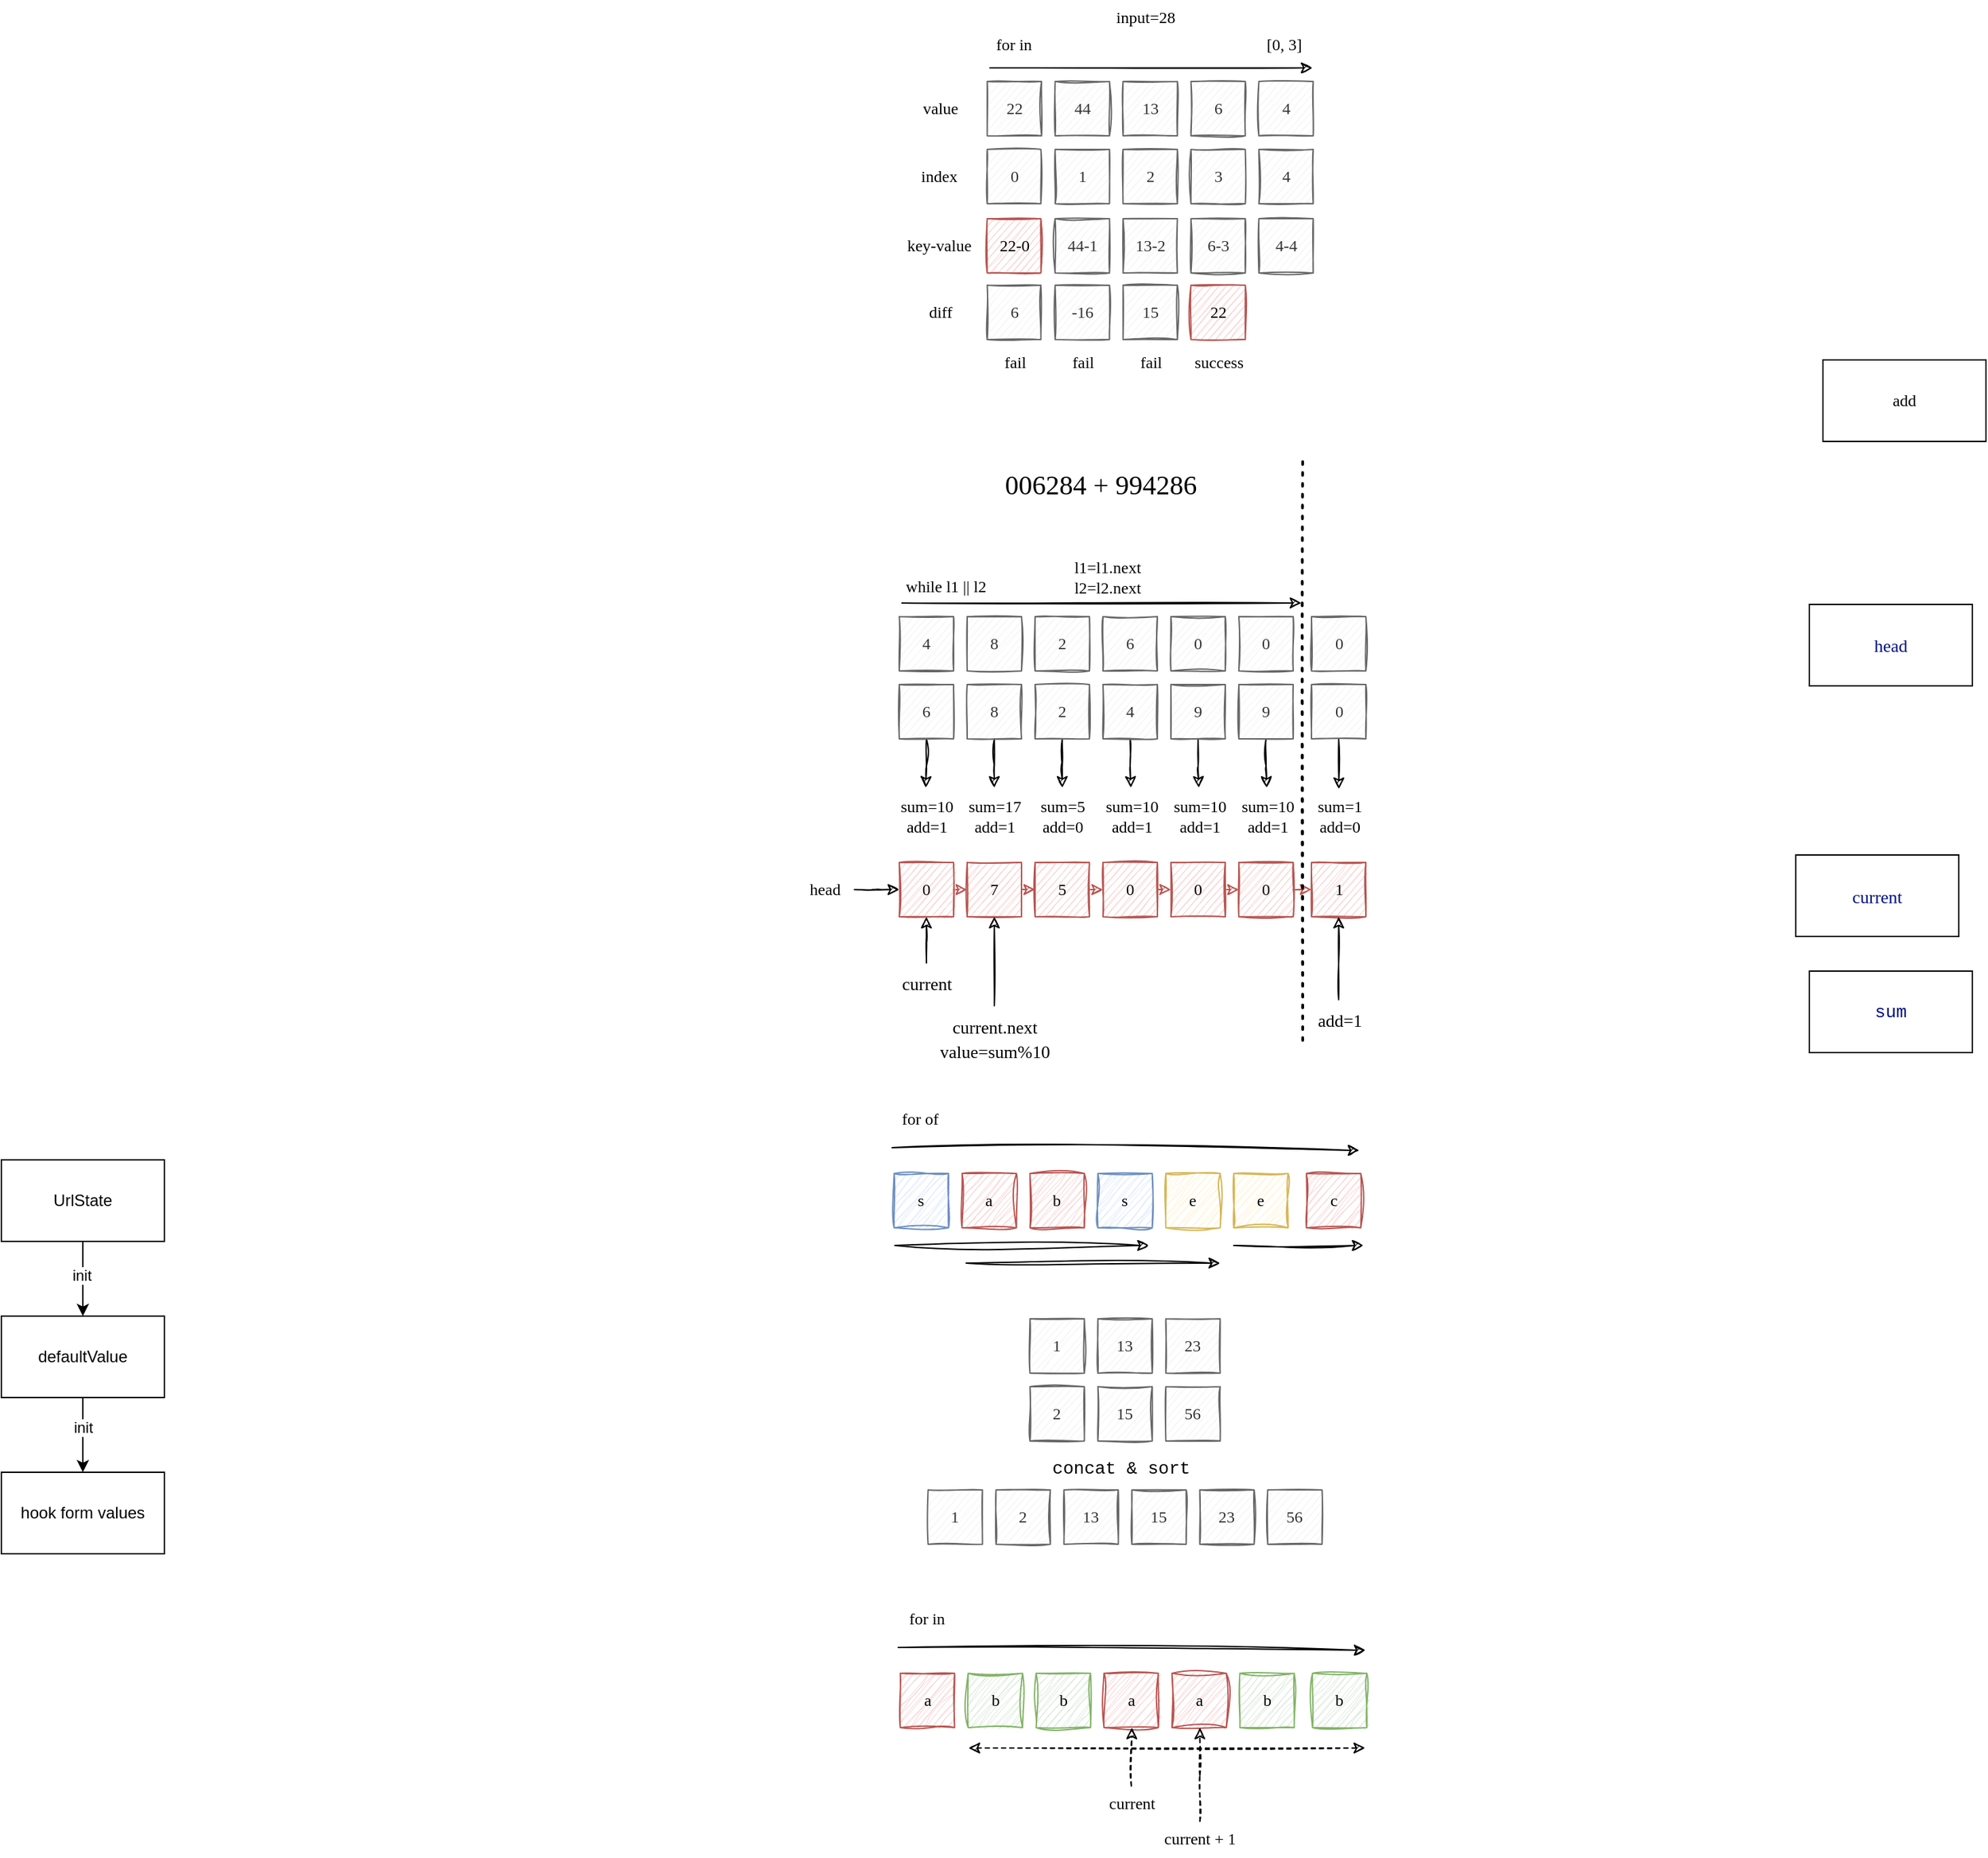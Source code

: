 <mxfile version="20.8.18" type="github">
  <diagram id="7QcRPGXFzInOJEVMT8tc" name="第 1 页">
    <mxGraphModel dx="1563" dy="455" grid="0" gridSize="10" guides="1" tooltips="1" connect="1" arrows="1" fold="1" page="1" pageScale="1" pageWidth="827" pageHeight="1169" background="#FFFFFF" math="0" shadow="0">
      <root>
        <mxCell id="0" />
        <mxCell id="1" parent="0" />
        <mxCell id="w3G1MUD0EUf8Qzg8k7WU-1" value="add" style="rounded=0;whiteSpace=wrap;html=1;fontFamily=Comic Sans MS;" parent="1" vertex="1">
          <mxGeometry x="620" y="280" width="120" height="60" as="geometry" />
        </mxCell>
        <mxCell id="w3G1MUD0EUf8Qzg8k7WU-2" value="&lt;div style=&quot;background-color: rgb(255, 255, 255); font-size: 13px; line-height: 18px;&quot;&gt;&lt;span style=&quot;color: #001080;&quot;&gt;head&lt;/span&gt;&lt;/div&gt;" style="rounded=0;whiteSpace=wrap;html=1;fontFamily=Comic Sans MS;" parent="1" vertex="1">
          <mxGeometry x="610" y="460" width="120" height="60" as="geometry" />
        </mxCell>
        <mxCell id="w3G1MUD0EUf8Qzg8k7WU-3" value="&lt;div style=&quot;background-color: rgb(255, 255, 255); font-size: 13px; line-height: 18px;&quot;&gt;&lt;span style=&quot;color: #001080;&quot;&gt;current&lt;/span&gt;&lt;/div&gt;" style="rounded=0;whiteSpace=wrap;html=1;fontFamily=Comic Sans MS;" parent="1" vertex="1">
          <mxGeometry x="600" y="644.5" width="120" height="60" as="geometry" />
        </mxCell>
        <mxCell id="w3G1MUD0EUf8Qzg8k7WU-4" value="&lt;div style=&quot;background-color: rgb(255, 255, 255); font-size: 13px; line-height: 18px;&quot;&gt;&lt;div style=&quot;font-family: Consolas, &amp;quot;Courier New&amp;quot;, monospace; line-height: 18px;&quot;&gt;&lt;span style=&quot;color: #001080;&quot;&gt;sum&lt;/span&gt;&lt;/div&gt;&lt;/div&gt;" style="rounded=0;whiteSpace=wrap;html=1;fontFamily=Comic Sans MS;" parent="1" vertex="1">
          <mxGeometry x="610" y="730" width="120" height="60" as="geometry" />
        </mxCell>
        <mxCell id="w3G1MUD0EUf8Qzg8k7WU-5" value="4" style="rounded=0;whiteSpace=wrap;html=1;fontFamily=Comic Sans MS;sketch=1;fillColor=#f5f5f5;strokeColor=#666666;fontColor=#333333;" parent="1" vertex="1">
          <mxGeometry x="-60" y="469" width="40" height="40" as="geometry" />
        </mxCell>
        <mxCell id="w3G1MUD0EUf8Qzg8k7WU-6" value="8" style="rounded=0;whiteSpace=wrap;html=1;fontFamily=Comic Sans MS;sketch=1;fillColor=#f5f5f5;strokeColor=#666666;fontColor=#333333;" parent="1" vertex="1">
          <mxGeometry x="-10" y="469" width="40" height="40" as="geometry" />
        </mxCell>
        <mxCell id="w3G1MUD0EUf8Qzg8k7WU-7" value="2" style="rounded=0;whiteSpace=wrap;html=1;fontFamily=Comic Sans MS;sketch=1;fillColor=#f5f5f5;strokeColor=#666666;fontColor=#333333;" parent="1" vertex="1">
          <mxGeometry x="40" y="469" width="40" height="40" as="geometry" />
        </mxCell>
        <mxCell id="w3G1MUD0EUf8Qzg8k7WU-8" value="6" style="rounded=0;whiteSpace=wrap;html=1;fontFamily=Comic Sans MS;sketch=1;fillColor=#f5f5f5;strokeColor=#666666;fontColor=#333333;" parent="1" vertex="1">
          <mxGeometry x="90" y="469" width="40" height="40" as="geometry" />
        </mxCell>
        <mxCell id="w3G1MUD0EUf8Qzg8k7WU-28" style="edgeStyle=orthogonalEdgeStyle;rounded=0;orthogonalLoop=1;jettySize=auto;html=1;exitX=0.5;exitY=1;exitDx=0;exitDy=0;fontFamily=Comic Sans MS;fontSize=16;sketch=1;fontColor=#000000;" parent="1" source="w3G1MUD0EUf8Qzg8k7WU-9" target="w3G1MUD0EUf8Qzg8k7WU-27" edge="1">
          <mxGeometry relative="1" as="geometry" />
        </mxCell>
        <mxCell id="w3G1MUD0EUf8Qzg8k7WU-9" value="6" style="rounded=0;whiteSpace=wrap;html=1;fontFamily=Comic Sans MS;sketch=1;fillColor=#f5f5f5;strokeColor=#666666;fontColor=#333333;" parent="1" vertex="1">
          <mxGeometry x="-60" y="519" width="40" height="40" as="geometry" />
        </mxCell>
        <mxCell id="w3G1MUD0EUf8Qzg8k7WU-31" style="edgeStyle=orthogonalEdgeStyle;rounded=0;orthogonalLoop=1;jettySize=auto;html=1;exitX=0.5;exitY=1;exitDx=0;exitDy=0;fontFamily=Comic Sans MS;fontSize=12;sketch=1;fontColor=#000000;" parent="1" source="w3G1MUD0EUf8Qzg8k7WU-10" target="w3G1MUD0EUf8Qzg8k7WU-30" edge="1">
          <mxGeometry relative="1" as="geometry" />
        </mxCell>
        <mxCell id="w3G1MUD0EUf8Qzg8k7WU-10" value="8" style="rounded=0;whiteSpace=wrap;html=1;fontFamily=Comic Sans MS;sketch=1;fillColor=#f5f5f5;strokeColor=#666666;fontColor=#333333;" parent="1" vertex="1">
          <mxGeometry x="-10" y="519" width="40" height="40" as="geometry" />
        </mxCell>
        <mxCell id="w3G1MUD0EUf8Qzg8k7WU-34" style="edgeStyle=orthogonalEdgeStyle;rounded=0;orthogonalLoop=1;jettySize=auto;html=1;exitX=0.5;exitY=1;exitDx=0;exitDy=0;fontFamily=Comic Sans MS;fontSize=12;sketch=1;fontColor=#000000;" parent="1" source="w3G1MUD0EUf8Qzg8k7WU-11" target="w3G1MUD0EUf8Qzg8k7WU-33" edge="1">
          <mxGeometry relative="1" as="geometry" />
        </mxCell>
        <mxCell id="w3G1MUD0EUf8Qzg8k7WU-11" value="2" style="rounded=0;whiteSpace=wrap;html=1;fontFamily=Comic Sans MS;sketch=1;fillColor=#f5f5f5;strokeColor=#666666;fontColor=#333333;" parent="1" vertex="1">
          <mxGeometry x="40" y="519" width="40" height="40" as="geometry" />
        </mxCell>
        <mxCell id="w3G1MUD0EUf8Qzg8k7WU-39" style="edgeStyle=orthogonalEdgeStyle;rounded=0;orthogonalLoop=1;jettySize=auto;html=1;exitX=0.5;exitY=1;exitDx=0;exitDy=0;fontFamily=Comic Sans MS;fontSize=12;sketch=1;fontColor=#000000;" parent="1" source="w3G1MUD0EUf8Qzg8k7WU-12" target="w3G1MUD0EUf8Qzg8k7WU-35" edge="1">
          <mxGeometry relative="1" as="geometry" />
        </mxCell>
        <mxCell id="w3G1MUD0EUf8Qzg8k7WU-12" value="4" style="rounded=0;whiteSpace=wrap;html=1;fontFamily=Comic Sans MS;sketch=1;fillColor=#f5f5f5;strokeColor=#666666;fontColor=#333333;" parent="1" vertex="1">
          <mxGeometry x="90" y="519" width="40" height="40" as="geometry" />
        </mxCell>
        <mxCell id="w3G1MUD0EUf8Qzg8k7WU-40" style="edgeStyle=orthogonalEdgeStyle;rounded=0;orthogonalLoop=1;jettySize=auto;html=1;exitX=0.5;exitY=1;exitDx=0;exitDy=0;fontFamily=Comic Sans MS;fontSize=12;sketch=1;fontColor=#000000;" parent="1" source="w3G1MUD0EUf8Qzg8k7WU-13" target="w3G1MUD0EUf8Qzg8k7WU-36" edge="1">
          <mxGeometry relative="1" as="geometry" />
        </mxCell>
        <mxCell id="w3G1MUD0EUf8Qzg8k7WU-13" value="9" style="rounded=0;whiteSpace=wrap;html=1;fontFamily=Comic Sans MS;sketch=1;fillColor=#f5f5f5;strokeColor=#666666;fontColor=#333333;" parent="1" vertex="1">
          <mxGeometry x="140" y="519" width="40" height="40" as="geometry" />
        </mxCell>
        <mxCell id="w3G1MUD0EUf8Qzg8k7WU-41" style="edgeStyle=orthogonalEdgeStyle;rounded=0;orthogonalLoop=1;jettySize=auto;html=1;exitX=0.5;exitY=1;exitDx=0;exitDy=0;fontFamily=Comic Sans MS;fontSize=12;sketch=1;fontColor=#000000;" parent="1" source="w3G1MUD0EUf8Qzg8k7WU-14" target="w3G1MUD0EUf8Qzg8k7WU-37" edge="1">
          <mxGeometry relative="1" as="geometry" />
        </mxCell>
        <mxCell id="w3G1MUD0EUf8Qzg8k7WU-14" value="9" style="rounded=0;whiteSpace=wrap;html=1;fontFamily=Comic Sans MS;sketch=1;fillColor=#f5f5f5;strokeColor=#666666;fontColor=#333333;" parent="1" vertex="1">
          <mxGeometry x="190" y="519" width="40" height="40" as="geometry" />
        </mxCell>
        <mxCell id="w3G1MUD0EUf8Qzg8k7WU-16" value="006284 + 994286" style="text;html=1;align=center;verticalAlign=middle;resizable=0;points=[];autosize=1;strokeColor=none;fillColor=none;fontSize=20;fontFamily=Comic Sans MS;sketch=1;fontColor=#000000;" parent="1" vertex="1">
          <mxGeometry x="-5" y="353" width="186" height="36" as="geometry" />
        </mxCell>
        <mxCell id="w3G1MUD0EUf8Qzg8k7WU-20" value="0" style="rounded=0;whiteSpace=wrap;html=1;fontFamily=Comic Sans MS;sketch=1;fillColor=#f5f5f5;strokeColor=#666666;fontColor=#333333;" parent="1" vertex="1">
          <mxGeometry x="140" y="469" width="40" height="40" as="geometry" />
        </mxCell>
        <mxCell id="w3G1MUD0EUf8Qzg8k7WU-21" value="0" style="rounded=0;whiteSpace=wrap;html=1;fontFamily=Comic Sans MS;sketch=1;fillColor=#f5f5f5;strokeColor=#666666;fontColor=#333333;" parent="1" vertex="1">
          <mxGeometry x="190" y="469" width="40" height="40" as="geometry" />
        </mxCell>
        <mxCell id="w3G1MUD0EUf8Qzg8k7WU-24" value="" style="endArrow=classic;html=1;rounded=0;fontFamily=Comic Sans MS;fontSize=14;sketch=1;fontColor=#000000;" parent="1" edge="1">
          <mxGeometry width="50" height="50" relative="1" as="geometry">
            <mxPoint x="-58" y="459" as="sourcePoint" />
            <mxPoint x="236" y="459" as="targetPoint" />
          </mxGeometry>
        </mxCell>
        <mxCell id="w3G1MUD0EUf8Qzg8k7WU-27" value="sum=10&lt;br style=&quot;font-size: 12px;&quot;&gt;add=1" style="text;html=1;align=center;verticalAlign=middle;resizable=0;points=[];autosize=1;strokeColor=none;fillColor=none;fontSize=12;fontFamily=Comic Sans MS;sketch=1;fontColor=#000000;" parent="1" vertex="1">
          <mxGeometry x="-69.5" y="595" width="58" height="41" as="geometry" />
        </mxCell>
        <mxCell id="w3G1MUD0EUf8Qzg8k7WU-30" value="sum=17&lt;br style=&quot;font-size: 12px;&quot;&gt;add=1" style="text;html=1;align=center;verticalAlign=middle;resizable=0;points=[];autosize=1;strokeColor=none;fillColor=none;fontSize=12;fontFamily=Comic Sans MS;sketch=1;fontColor=#000000;" parent="1" vertex="1">
          <mxGeometry x="-19" y="595" width="58" height="41" as="geometry" />
        </mxCell>
        <mxCell id="w3G1MUD0EUf8Qzg8k7WU-33" value="sum=5&lt;br style=&quot;font-size: 12px;&quot;&gt;add=0" style="text;html=1;align=center;verticalAlign=middle;resizable=0;points=[];autosize=1;strokeColor=none;fillColor=none;fontSize=12;fontFamily=Comic Sans MS;sketch=1;fontColor=#000000;" parent="1" vertex="1">
          <mxGeometry x="33.5" y="595" width="53" height="41" as="geometry" />
        </mxCell>
        <mxCell id="w3G1MUD0EUf8Qzg8k7WU-35" value="sum=10&lt;br style=&quot;font-size: 12px;&quot;&gt;add=1" style="text;html=1;align=center;verticalAlign=middle;resizable=0;points=[];autosize=1;strokeColor=none;fillColor=none;fontSize=12;fontFamily=Comic Sans MS;sketch=1;fontColor=#000000;" parent="1" vertex="1">
          <mxGeometry x="81.5" y="595" width="58" height="41" as="geometry" />
        </mxCell>
        <mxCell id="w3G1MUD0EUf8Qzg8k7WU-36" value="sum=10&lt;br style=&quot;font-size: 12px;&quot;&gt;add=1" style="text;html=1;align=center;verticalAlign=middle;resizable=0;points=[];autosize=1;strokeColor=none;fillColor=none;fontSize=12;fontFamily=Comic Sans MS;sketch=1;fontColor=#000000;" parent="1" vertex="1">
          <mxGeometry x="131.5" y="595" width="58" height="41" as="geometry" />
        </mxCell>
        <mxCell id="w3G1MUD0EUf8Qzg8k7WU-37" value="sum=10&lt;br style=&quot;font-size: 12px;&quot;&gt;add=1" style="text;html=1;align=center;verticalAlign=middle;resizable=0;points=[];autosize=1;strokeColor=none;fillColor=none;fontSize=12;fontFamily=Comic Sans MS;sketch=1;fontColor=#000000;" parent="1" vertex="1">
          <mxGeometry x="181.5" y="595" width="58" height="41" as="geometry" />
        </mxCell>
        <mxCell id="w3G1MUD0EUf8Qzg8k7WU-38" value="sum=1&lt;br style=&quot;font-size: 12px;&quot;&gt;add=0" style="text;html=1;align=center;verticalAlign=middle;resizable=0;points=[];autosize=1;strokeColor=none;fillColor=none;fontSize=12;fontFamily=Comic Sans MS;sketch=1;fontColor=#000000;" parent="1" vertex="1">
          <mxGeometry x="237.5" y="595" width="52" height="41" as="geometry" />
        </mxCell>
        <mxCell id="w3G1MUD0EUf8Qzg8k7WU-44" style="edgeStyle=orthogonalEdgeStyle;rounded=0;orthogonalLoop=1;jettySize=auto;html=1;exitX=0.5;exitY=1;exitDx=0;exitDy=0;entryX=0.503;entryY=0.024;entryDx=0;entryDy=0;entryPerimeter=0;fontFamily=Comic Sans MS;fontSize=12;sketch=1;fontColor=#000000;" parent="1" source="w3G1MUD0EUf8Qzg8k7WU-42" target="w3G1MUD0EUf8Qzg8k7WU-38" edge="1">
          <mxGeometry relative="1" as="geometry" />
        </mxCell>
        <mxCell id="w3G1MUD0EUf8Qzg8k7WU-42" value="0" style="rounded=0;whiteSpace=wrap;html=1;fontFamily=Comic Sans MS;sketch=1;fillColor=#f5f5f5;strokeColor=#666666;fontColor=#333333;" parent="1" vertex="1">
          <mxGeometry x="243.5" y="519" width="40" height="40" as="geometry" />
        </mxCell>
        <mxCell id="w3G1MUD0EUf8Qzg8k7WU-43" value="0" style="rounded=0;whiteSpace=wrap;html=1;fontFamily=Comic Sans MS;sketch=1;fillColor=#f5f5f5;strokeColor=#666666;fontColor=#333333;" parent="1" vertex="1">
          <mxGeometry x="243.5" y="469" width="40" height="40" as="geometry" />
        </mxCell>
        <mxCell id="w3G1MUD0EUf8Qzg8k7WU-61" style="edgeStyle=orthogonalEdgeStyle;rounded=0;orthogonalLoop=1;jettySize=auto;html=1;exitX=1;exitY=0.5;exitDx=0;exitDy=0;entryX=0;entryY=0.5;entryDx=0;entryDy=0;fontFamily=Comic Sans MS;fontSize=12;sketch=1;fontColor=#000000;fillColor=#f8cecc;strokeColor=#b85450;" parent="1" source="w3G1MUD0EUf8Qzg8k7WU-46" target="w3G1MUD0EUf8Qzg8k7WU-47" edge="1">
          <mxGeometry relative="1" as="geometry" />
        </mxCell>
        <mxCell id="w3G1MUD0EUf8Qzg8k7WU-46" value="0" style="rounded=0;whiteSpace=wrap;html=1;fontFamily=Comic Sans MS;sketch=1;fillColor=#f8cecc;strokeColor=#b85450;" parent="1" vertex="1">
          <mxGeometry x="-60" y="650" width="40" height="40" as="geometry" />
        </mxCell>
        <mxCell id="w3G1MUD0EUf8Qzg8k7WU-62" style="edgeStyle=orthogonalEdgeStyle;rounded=0;orthogonalLoop=1;jettySize=auto;html=1;exitX=1;exitY=0.5;exitDx=0;exitDy=0;entryX=0;entryY=0.5;entryDx=0;entryDy=0;fontFamily=Comic Sans MS;fontSize=12;sketch=1;fontColor=#000000;fillColor=#f8cecc;strokeColor=#b85450;" parent="1" source="w3G1MUD0EUf8Qzg8k7WU-47" target="w3G1MUD0EUf8Qzg8k7WU-48" edge="1">
          <mxGeometry relative="1" as="geometry" />
        </mxCell>
        <mxCell id="w3G1MUD0EUf8Qzg8k7WU-47" value="7" style="rounded=0;whiteSpace=wrap;html=1;fontFamily=Comic Sans MS;sketch=1;fillColor=#f8cecc;strokeColor=#b85450;" parent="1" vertex="1">
          <mxGeometry x="-10" y="650" width="40" height="40" as="geometry" />
        </mxCell>
        <mxCell id="w3G1MUD0EUf8Qzg8k7WU-63" style="edgeStyle=orthogonalEdgeStyle;rounded=0;orthogonalLoop=1;jettySize=auto;html=1;exitX=1;exitY=0.5;exitDx=0;exitDy=0;entryX=0;entryY=0.5;entryDx=0;entryDy=0;fontFamily=Comic Sans MS;fontSize=12;sketch=1;fontColor=#000000;fillColor=#f8cecc;strokeColor=#b85450;" parent="1" source="w3G1MUD0EUf8Qzg8k7WU-48" target="w3G1MUD0EUf8Qzg8k7WU-49" edge="1">
          <mxGeometry relative="1" as="geometry" />
        </mxCell>
        <mxCell id="w3G1MUD0EUf8Qzg8k7WU-48" value="5" style="rounded=0;whiteSpace=wrap;html=1;fontFamily=Comic Sans MS;sketch=1;fillColor=#f8cecc;strokeColor=#b85450;" parent="1" vertex="1">
          <mxGeometry x="40" y="650" width="40" height="40" as="geometry" />
        </mxCell>
        <mxCell id="w3G1MUD0EUf8Qzg8k7WU-64" style="edgeStyle=orthogonalEdgeStyle;rounded=0;orthogonalLoop=1;jettySize=auto;html=1;exitX=1;exitY=0.5;exitDx=0;exitDy=0;entryX=0;entryY=0.5;entryDx=0;entryDy=0;fontFamily=Comic Sans MS;fontSize=12;sketch=1;fontColor=#000000;fillColor=#f8cecc;strokeColor=#b85450;" parent="1" source="w3G1MUD0EUf8Qzg8k7WU-49" target="w3G1MUD0EUf8Qzg8k7WU-50" edge="1">
          <mxGeometry relative="1" as="geometry" />
        </mxCell>
        <mxCell id="w3G1MUD0EUf8Qzg8k7WU-49" value="0" style="rounded=0;whiteSpace=wrap;html=1;fontFamily=Comic Sans MS;sketch=1;fillColor=#f8cecc;strokeColor=#b85450;" parent="1" vertex="1">
          <mxGeometry x="90" y="650" width="40" height="40" as="geometry" />
        </mxCell>
        <mxCell id="w3G1MUD0EUf8Qzg8k7WU-65" style="edgeStyle=orthogonalEdgeStyle;rounded=0;orthogonalLoop=1;jettySize=auto;html=1;exitX=1;exitY=0.5;exitDx=0;exitDy=0;entryX=0;entryY=0.5;entryDx=0;entryDy=0;fontFamily=Comic Sans MS;fontSize=12;sketch=1;fontColor=#000000;fillColor=#f8cecc;strokeColor=#b85450;" parent="1" source="w3G1MUD0EUf8Qzg8k7WU-50" target="w3G1MUD0EUf8Qzg8k7WU-51" edge="1">
          <mxGeometry relative="1" as="geometry" />
        </mxCell>
        <mxCell id="w3G1MUD0EUf8Qzg8k7WU-50" value="0" style="rounded=0;whiteSpace=wrap;html=1;fontFamily=Comic Sans MS;sketch=1;fillColor=#f8cecc;strokeColor=#b85450;" parent="1" vertex="1">
          <mxGeometry x="140" y="650" width="40" height="40" as="geometry" />
        </mxCell>
        <mxCell id="w3G1MUD0EUf8Qzg8k7WU-83" style="edgeStyle=orthogonalEdgeStyle;rounded=0;sketch=1;orthogonalLoop=1;jettySize=auto;html=1;exitX=1;exitY=0.5;exitDx=0;exitDy=0;entryX=0;entryY=0.5;entryDx=0;entryDy=0;fontFamily=Comic Sans MS;fontSize=12;fontColor=#000000;fillColor=#f8cecc;strokeColor=#b85450;" parent="1" source="w3G1MUD0EUf8Qzg8k7WU-51" target="w3G1MUD0EUf8Qzg8k7WU-52" edge="1">
          <mxGeometry relative="1" as="geometry" />
        </mxCell>
        <mxCell id="w3G1MUD0EUf8Qzg8k7WU-51" value="0" style="rounded=0;whiteSpace=wrap;html=1;fontFamily=Comic Sans MS;sketch=1;fillColor=#f8cecc;strokeColor=#b85450;" parent="1" vertex="1">
          <mxGeometry x="190" y="650" width="40" height="40" as="geometry" />
        </mxCell>
        <mxCell id="w3G1MUD0EUf8Qzg8k7WU-52" value="1" style="rounded=0;whiteSpace=wrap;html=1;fontFamily=Comic Sans MS;sketch=1;fillColor=#f8cecc;strokeColor=#b85450;" parent="1" vertex="1">
          <mxGeometry x="243.5" y="650" width="40" height="40" as="geometry" />
        </mxCell>
        <mxCell id="w3G1MUD0EUf8Qzg8k7WU-54" style="edgeStyle=orthogonalEdgeStyle;rounded=0;orthogonalLoop=1;jettySize=auto;html=1;entryX=0.5;entryY=1;entryDx=0;entryDy=0;fontFamily=Comic Sans MS;fontSize=12;sketch=1;fontColor=#000000;" parent="1" source="w3G1MUD0EUf8Qzg8k7WU-53" target="w3G1MUD0EUf8Qzg8k7WU-46" edge="1">
          <mxGeometry relative="1" as="geometry" />
        </mxCell>
        <mxCell id="w3G1MUD0EUf8Qzg8k7WU-53" value="&lt;div style=&quot;background-color: rgb(255, 255, 255); font-size: 13px; line-height: 18px;&quot;&gt;&lt;span style=&quot;&quot;&gt;current&lt;/span&gt;&lt;/div&gt;" style="text;html=1;align=center;verticalAlign=middle;resizable=0;points=[];autosize=1;strokeColor=none;fillColor=none;fontSize=12;fontFamily=Comic Sans MS;sketch=1;fontColor=#000000;" parent="1" vertex="1">
          <mxGeometry x="-74" y="724" width="68" height="30" as="geometry" />
        </mxCell>
        <mxCell id="w3G1MUD0EUf8Qzg8k7WU-58" style="edgeStyle=orthogonalEdgeStyle;rounded=0;orthogonalLoop=1;jettySize=auto;html=1;entryX=0;entryY=0.5;entryDx=0;entryDy=0;fontFamily=Comic Sans MS;fontSize=12;sketch=1;fontColor=#000000;" parent="1" source="w3G1MUD0EUf8Qzg8k7WU-56" target="w3G1MUD0EUf8Qzg8k7WU-46" edge="1">
          <mxGeometry relative="1" as="geometry" />
        </mxCell>
        <mxCell id="w3G1MUD0EUf8Qzg8k7WU-56" value="head" style="text;html=1;align=center;verticalAlign=middle;resizable=0;points=[];autosize=1;strokeColor=none;fillColor=none;fontSize=12;fontFamily=Comic Sans MS;sketch=1;fontColor=#000000;" parent="1" vertex="1">
          <mxGeometry x="-138" y="657" width="45" height="26" as="geometry" />
        </mxCell>
        <mxCell id="w3G1MUD0EUf8Qzg8k7WU-60" style="edgeStyle=orthogonalEdgeStyle;rounded=0;orthogonalLoop=1;jettySize=auto;html=1;entryX=0.5;entryY=1;entryDx=0;entryDy=0;fontFamily=Comic Sans MS;fontSize=12;sketch=1;fontColor=#000000;" parent="1" source="w3G1MUD0EUf8Qzg8k7WU-59" target="w3G1MUD0EUf8Qzg8k7WU-47" edge="1">
          <mxGeometry relative="1" as="geometry" />
        </mxCell>
        <mxCell id="w3G1MUD0EUf8Qzg8k7WU-59" value="&lt;div style=&quot;background-color: rgb(255, 255, 255); font-size: 13px; line-height: 18px;&quot;&gt;&lt;span style=&quot;&quot;&gt;current&lt;/span&gt;.&lt;span style=&quot;&quot;&gt;next&lt;br&gt;value=sum%10&lt;/span&gt;&lt;/div&gt;" style="text;html=1;align=center;verticalAlign=middle;resizable=0;points=[];autosize=1;strokeColor=none;fillColor=none;fontSize=12;fontFamily=Comic Sans MS;sketch=1;fontColor=#000000;" parent="1" vertex="1">
          <mxGeometry x="-42" y="755.5" width="104" height="48" as="geometry" />
        </mxCell>
        <mxCell id="w3G1MUD0EUf8Qzg8k7WU-71" value="" style="endArrow=none;dashed=1;html=1;dashPattern=1 3;strokeWidth=2;rounded=0;fontFamily=Comic Sans MS;fontSize=12;sketch=1;fontColor=#000000;" parent="1" edge="1">
          <mxGeometry width="50" height="50" relative="1" as="geometry">
            <mxPoint x="237" y="781" as="sourcePoint" />
            <mxPoint x="237" y="352" as="targetPoint" />
          </mxGeometry>
        </mxCell>
        <mxCell id="w3G1MUD0EUf8Qzg8k7WU-73" style="edgeStyle=orthogonalEdgeStyle;rounded=0;orthogonalLoop=1;jettySize=auto;html=1;entryX=0.5;entryY=1;entryDx=0;entryDy=0;fontFamily=Comic Sans MS;fontSize=12;sketch=1;fontColor=#000000;" parent="1" source="w3G1MUD0EUf8Qzg8k7WU-72" target="w3G1MUD0EUf8Qzg8k7WU-52" edge="1">
          <mxGeometry relative="1" as="geometry" />
        </mxCell>
        <mxCell id="w3G1MUD0EUf8Qzg8k7WU-72" value="&lt;div style=&quot;background-color: rgb(255, 255, 255); font-size: 13px; line-height: 18px;&quot;&gt;&lt;font&gt;add=1&lt;/font&gt;&lt;/div&gt;" style="text;html=1;align=center;verticalAlign=middle;resizable=0;points=[];autosize=1;strokeColor=none;fillColor=none;fontSize=12;fontFamily=Comic Sans MS;sketch=1;fontColor=#000000;" parent="1" vertex="1">
          <mxGeometry x="236.5" y="751" width="54" height="30" as="geometry" />
        </mxCell>
        <mxCell id="w3G1MUD0EUf8Qzg8k7WU-75" value="while&amp;nbsp;&lt;span style=&quot;&quot;&gt;l1 || l2&lt;/span&gt;&lt;br&gt;" style="text;html=1;align=center;verticalAlign=middle;resizable=0;points=[];autosize=1;strokeColor=none;fillColor=none;fontSize=12;fontFamily=Comic Sans MS;sketch=1;fontColor=#000000;" parent="1" vertex="1">
          <mxGeometry x="-69.5" y="434" width="87" height="26" as="geometry" />
        </mxCell>
        <mxCell id="w3G1MUD0EUf8Qzg8k7WU-76" value="&lt;span style=&quot;&quot;&gt;l1=l1.next&lt;/span&gt;&lt;br style=&quot;&quot;&gt;&lt;span style=&quot;&quot;&gt;l2=l2.next&lt;/span&gt;" style="text;html=1;align=center;verticalAlign=middle;resizable=0;points=[];autosize=1;strokeColor=none;fillColor=none;fontSize=12;fontFamily=Comic Sans MS;sketch=1;fontColor=#000000;" parent="1" vertex="1">
          <mxGeometry x="56" y="419" width="74" height="41" as="geometry" />
        </mxCell>
        <mxCell id="w3G1MUD0EUf8Qzg8k7WU-85" value="22" style="rounded=0;whiteSpace=wrap;html=1;fontFamily=Comic Sans MS;sketch=1;fillColor=#f5f5f5;strokeColor=#666666;fontColor=#333333;" parent="1" vertex="1">
          <mxGeometry x="4.75" y="75" width="40" height="40" as="geometry" />
        </mxCell>
        <mxCell id="w3G1MUD0EUf8Qzg8k7WU-86" value="44" style="rounded=0;whiteSpace=wrap;html=1;fontFamily=Comic Sans MS;sketch=1;fillColor=#f5f5f5;strokeColor=#666666;fontColor=#333333;" parent="1" vertex="1">
          <mxGeometry x="54.75" y="75" width="40" height="40" as="geometry" />
        </mxCell>
        <mxCell id="w3G1MUD0EUf8Qzg8k7WU-87" value="13" style="rounded=0;whiteSpace=wrap;html=1;fontFamily=Comic Sans MS;sketch=1;fillColor=#f5f5f5;strokeColor=#666666;fontColor=#333333;" parent="1" vertex="1">
          <mxGeometry x="104.75" y="75" width="40" height="40" as="geometry" />
        </mxCell>
        <mxCell id="w3G1MUD0EUf8Qzg8k7WU-88" value="6" style="rounded=0;whiteSpace=wrap;html=1;fontFamily=Comic Sans MS;sketch=1;fillColor=#f5f5f5;strokeColor=#666666;fontColor=#333333;" parent="1" vertex="1">
          <mxGeometry x="154.75" y="75" width="40" height="40" as="geometry" />
        </mxCell>
        <mxCell id="w3G1MUD0EUf8Qzg8k7WU-89" value="0" style="rounded=0;whiteSpace=wrap;html=1;fontFamily=Comic Sans MS;sketch=1;fillColor=#f5f5f5;strokeColor=#666666;fontColor=#333333;" parent="1" vertex="1">
          <mxGeometry x="4.75" y="125" width="39.5" height="40" as="geometry" />
        </mxCell>
        <mxCell id="w3G1MUD0EUf8Qzg8k7WU-90" value="1" style="rounded=0;whiteSpace=wrap;html=1;fontFamily=Comic Sans MS;sketch=1;fillColor=#f5f5f5;strokeColor=#666666;fontColor=#333333;" parent="1" vertex="1">
          <mxGeometry x="54.75" y="125" width="40" height="40" as="geometry" />
        </mxCell>
        <mxCell id="w3G1MUD0EUf8Qzg8k7WU-91" value="2" style="rounded=0;whiteSpace=wrap;html=1;fontFamily=Comic Sans MS;sketch=1;fillColor=#f5f5f5;strokeColor=#666666;fontColor=#333333;" parent="1" vertex="1">
          <mxGeometry x="104.75" y="125" width="40" height="40" as="geometry" />
        </mxCell>
        <mxCell id="w3G1MUD0EUf8Qzg8k7WU-92" value="3" style="rounded=0;whiteSpace=wrap;html=1;fontFamily=Comic Sans MS;sketch=1;fillColor=#f5f5f5;strokeColor=#666666;fontColor=#333333;" parent="1" vertex="1">
          <mxGeometry x="154.75" y="125" width="40" height="40" as="geometry" />
        </mxCell>
        <mxCell id="w3G1MUD0EUf8Qzg8k7WU-93" value="4" style="rounded=0;whiteSpace=wrap;html=1;fontFamily=Comic Sans MS;sketch=1;fillColor=#f5f5f5;strokeColor=#666666;fontColor=#333333;" parent="1" vertex="1">
          <mxGeometry x="204.75" y="125" width="40" height="40" as="geometry" />
        </mxCell>
        <mxCell id="w3G1MUD0EUf8Qzg8k7WU-95" value="4" style="rounded=0;whiteSpace=wrap;html=1;fontFamily=Comic Sans MS;sketch=1;fillColor=#f5f5f5;strokeColor=#666666;fontColor=#333333;" parent="1" vertex="1">
          <mxGeometry x="204.75" y="75" width="40" height="40" as="geometry" />
        </mxCell>
        <mxCell id="w3G1MUD0EUf8Qzg8k7WU-97" value="" style="endArrow=classic;html=1;rounded=0;fontFamily=Comic Sans MS;fontSize=14;sketch=1;fontColor=#000000;" parent="1" edge="1">
          <mxGeometry width="50" height="50" relative="1" as="geometry">
            <mxPoint x="6.75" y="65" as="sourcePoint" />
            <mxPoint x="244.25" y="65" as="targetPoint" />
          </mxGeometry>
        </mxCell>
        <mxCell id="w3G1MUD0EUf8Qzg8k7WU-98" value="for in" style="text;html=1;align=center;verticalAlign=middle;resizable=0;points=[];autosize=1;strokeColor=none;fillColor=none;fontSize=12;fontFamily=Comic Sans MS;sketch=1;fontColor=#000000;" parent="1" vertex="1">
          <mxGeometry x="-0.25" y="35" width="49" height="26" as="geometry" />
        </mxCell>
        <mxCell id="w3G1MUD0EUf8Qzg8k7WU-100" value="index" style="text;html=1;align=center;verticalAlign=middle;resizable=0;points=[];autosize=1;strokeColor=none;fillColor=none;fontSize=12;fontFamily=Comic Sans MS;fontColor=#000000;" parent="1" vertex="1">
          <mxGeometry x="-54.75" y="132" width="48" height="26" as="geometry" />
        </mxCell>
        <mxCell id="w3G1MUD0EUf8Qzg8k7WU-101" value="value" style="text;html=1;align=center;verticalAlign=middle;resizable=0;points=[];autosize=1;strokeColor=none;fillColor=none;fontSize=12;fontFamily=Comic Sans MS;fontColor=#000000;" parent="1" vertex="1">
          <mxGeometry x="-52.75" y="82" width="46" height="26" as="geometry" />
        </mxCell>
        <mxCell id="w3G1MUD0EUf8Qzg8k7WU-102" value="input=28" style="text;html=1;align=center;verticalAlign=middle;resizable=0;points=[];autosize=1;strokeColor=none;fillColor=none;fontSize=12;fontFamily=Comic Sans MS;fontColor=#000000;" parent="1" vertex="1">
          <mxGeometry x="87.75" y="15" width="67" height="26" as="geometry" />
        </mxCell>
        <mxCell id="w3G1MUD0EUf8Qzg8k7WU-119" value="22-0" style="rounded=0;whiteSpace=wrap;html=1;fontFamily=Comic Sans MS;sketch=1;fillColor=#f8cecc;strokeColor=#b85450;" parent="1" vertex="1">
          <mxGeometry x="4.75" y="176" width="39.5" height="40" as="geometry" />
        </mxCell>
        <mxCell id="w3G1MUD0EUf8Qzg8k7WU-120" value="44-1" style="rounded=0;whiteSpace=wrap;html=1;fontFamily=Comic Sans MS;sketch=1;fillColor=#f5f5f5;strokeColor=#666666;fontColor=#333333;" parent="1" vertex="1">
          <mxGeometry x="54.75" y="176" width="40" height="40" as="geometry" />
        </mxCell>
        <mxCell id="w3G1MUD0EUf8Qzg8k7WU-121" value="13-2" style="rounded=0;whiteSpace=wrap;html=1;fontFamily=Comic Sans MS;sketch=1;fillColor=#f5f5f5;strokeColor=#666666;fontColor=#333333;" parent="1" vertex="1">
          <mxGeometry x="104.75" y="176" width="40" height="40" as="geometry" />
        </mxCell>
        <mxCell id="w3G1MUD0EUf8Qzg8k7WU-122" value="6-3" style="rounded=0;whiteSpace=wrap;html=1;fontFamily=Comic Sans MS;sketch=1;fillColor=#f5f5f5;strokeColor=#666666;fontColor=#333333;" parent="1" vertex="1">
          <mxGeometry x="154.75" y="176" width="40" height="40" as="geometry" />
        </mxCell>
        <mxCell id="w3G1MUD0EUf8Qzg8k7WU-123" value="4-4" style="rounded=0;whiteSpace=wrap;html=1;fontFamily=Comic Sans MS;sketch=1;fillColor=#f5f5f5;strokeColor=#666666;fontColor=#333333;" parent="1" vertex="1">
          <mxGeometry x="204.75" y="176" width="40" height="40" as="geometry" />
        </mxCell>
        <mxCell id="w3G1MUD0EUf8Qzg8k7WU-124" value="key-value" style="text;html=1;align=center;verticalAlign=middle;resizable=0;points=[];autosize=1;strokeColor=none;fillColor=none;fontSize=12;fontFamily=Comic Sans MS;fontColor=#000000;" parent="1" vertex="1">
          <mxGeometry x="-65.75" y="183" width="70" height="26" as="geometry" />
        </mxCell>
        <mxCell id="w3G1MUD0EUf8Qzg8k7WU-125" value="6" style="rounded=0;whiteSpace=wrap;html=1;fontFamily=Comic Sans MS;sketch=1;fillColor=#f5f5f5;strokeColor=#666666;fontColor=#333333;" parent="1" vertex="1">
          <mxGeometry x="4.75" y="225" width="39.5" height="40" as="geometry" />
        </mxCell>
        <mxCell id="w3G1MUD0EUf8Qzg8k7WU-126" value="-16" style="rounded=0;whiteSpace=wrap;html=1;fontFamily=Comic Sans MS;sketch=1;fillColor=#f5f5f5;strokeColor=#666666;fontColor=#333333;" parent="1" vertex="1">
          <mxGeometry x="54.75" y="225" width="40" height="40" as="geometry" />
        </mxCell>
        <mxCell id="w3G1MUD0EUf8Qzg8k7WU-127" value="15" style="rounded=0;whiteSpace=wrap;html=1;fontFamily=Comic Sans MS;sketch=1;fillColor=#f5f5f5;strokeColor=#666666;fontColor=#333333;" parent="1" vertex="1">
          <mxGeometry x="104.75" y="225" width="40" height="40" as="geometry" />
        </mxCell>
        <mxCell id="w3G1MUD0EUf8Qzg8k7WU-128" value="22" style="rounded=0;whiteSpace=wrap;html=1;fontFamily=Comic Sans MS;sketch=1;fillColor=#f8cecc;strokeColor=#b85450;" parent="1" vertex="1">
          <mxGeometry x="154.75" y="225" width="40" height="40" as="geometry" />
        </mxCell>
        <mxCell id="w3G1MUD0EUf8Qzg8k7WU-130" value="diff" style="text;html=1;align=center;verticalAlign=middle;resizable=0;points=[];autosize=1;strokeColor=none;fillColor=none;fontSize=12;fontFamily=Comic Sans MS;fontColor=#000000;" parent="1" vertex="1">
          <mxGeometry x="-50.75" y="232" width="41" height="26" as="geometry" />
        </mxCell>
        <mxCell id="w3G1MUD0EUf8Qzg8k7WU-131" value="[0, 3]" style="text;html=1;align=center;verticalAlign=middle;resizable=0;points=[];autosize=1;strokeColor=none;fillColor=none;fontSize=12;fontFamily=Comic Sans MS;fontColor=#000000;" parent="1" vertex="1">
          <mxGeometry x="198.75" y="35" width="49" height="26" as="geometry" />
        </mxCell>
        <mxCell id="w3G1MUD0EUf8Qzg8k7WU-132" value="fail" style="text;html=1;align=center;verticalAlign=middle;resizable=0;points=[];autosize=1;strokeColor=none;fillColor=none;fontSize=12;fontFamily=Comic Sans MS;fontColor=#000000;" parent="1" vertex="1">
          <mxGeometry x="6.25" y="269" width="37" height="26" as="geometry" />
        </mxCell>
        <mxCell id="w3G1MUD0EUf8Qzg8k7WU-133" value="fail" style="text;html=1;align=center;verticalAlign=middle;resizable=0;points=[];autosize=1;strokeColor=none;fillColor=none;fontSize=12;fontFamily=Comic Sans MS;fontColor=#000000;" parent="1" vertex="1">
          <mxGeometry x="56.25" y="269" width="37" height="26" as="geometry" />
        </mxCell>
        <mxCell id="w3G1MUD0EUf8Qzg8k7WU-134" value="fail" style="text;html=1;align=center;verticalAlign=middle;resizable=0;points=[];autosize=1;strokeColor=none;fillColor=none;fontSize=12;fontFamily=Comic Sans MS;fontColor=#000000;" parent="1" vertex="1">
          <mxGeometry x="106.25" y="269" width="37" height="26" as="geometry" />
        </mxCell>
        <mxCell id="w3G1MUD0EUf8Qzg8k7WU-135" value="success" style="text;html=1;align=center;verticalAlign=middle;resizable=0;points=[];autosize=1;strokeColor=none;fillColor=none;fontSize=12;fontFamily=Comic Sans MS;fontColor=#000000;" parent="1" vertex="1">
          <mxGeometry x="144.25" y="269" width="61" height="26" as="geometry" />
        </mxCell>
        <mxCell id="MiXuOJ7r44rZ79M4c6DE-2" value="s" style="rounded=0;whiteSpace=wrap;html=1;fontFamily=Comic Sans MS;fillColor=#dae8fc;strokeColor=#6c8ebf;sketch=1;curveFitting=1;jiggle=2;" parent="1" vertex="1">
          <mxGeometry x="-63.75" y="879" width="40" height="40" as="geometry" />
        </mxCell>
        <mxCell id="MiXuOJ7r44rZ79M4c6DE-4" value="a" style="rounded=0;whiteSpace=wrap;html=1;fontFamily=Comic Sans MS;fillColor=#f8cecc;strokeColor=#b85450;sketch=1;curveFitting=1;jiggle=2;" parent="1" vertex="1">
          <mxGeometry x="-13.75" y="879" width="40" height="40" as="geometry" />
        </mxCell>
        <mxCell id="MiXuOJ7r44rZ79M4c6DE-6" value="b" style="rounded=0;whiteSpace=wrap;html=1;fontFamily=Comic Sans MS;fillColor=#f8cecc;strokeColor=#b85450;sketch=1;curveFitting=1;jiggle=2;" parent="1" vertex="1">
          <mxGeometry x="36.25" y="879" width="40" height="40" as="geometry" />
        </mxCell>
        <mxCell id="MiXuOJ7r44rZ79M4c6DE-8" value="s" style="rounded=0;whiteSpace=wrap;html=1;fontFamily=Comic Sans MS;fillColor=#dae8fc;strokeColor=#6c8ebf;sketch=1;curveFitting=1;jiggle=2;" parent="1" vertex="1">
          <mxGeometry x="86.25" y="879" width="40" height="40" as="geometry" />
        </mxCell>
        <mxCell id="MiXuOJ7r44rZ79M4c6DE-10" value="e" style="rounded=0;whiteSpace=wrap;html=1;fontFamily=Comic Sans MS;fillColor=#fff2cc;strokeColor=#d6b656;sketch=1;curveFitting=1;jiggle=2;" parent="1" vertex="1">
          <mxGeometry x="136.25" y="879" width="40" height="40" as="geometry" />
        </mxCell>
        <mxCell id="MiXuOJ7r44rZ79M4c6DE-12" value="e" style="rounded=0;whiteSpace=wrap;html=1;fontFamily=Comic Sans MS;fillColor=#fff2cc;strokeColor=#d6b656;sketch=1;curveFitting=1;jiggle=2;" parent="1" vertex="1">
          <mxGeometry x="186.25" y="879" width="40" height="40" as="geometry" />
        </mxCell>
        <mxCell id="MiXuOJ7r44rZ79M4c6DE-13" value="c" style="rounded=0;whiteSpace=wrap;html=1;fontFamily=Comic Sans MS;fillColor=#f8cecc;strokeColor=#b85450;sketch=1;curveFitting=1;jiggle=2;" parent="1" vertex="1">
          <mxGeometry x="239.75" y="879" width="40" height="40" as="geometry" />
        </mxCell>
        <mxCell id="MiXuOJ7r44rZ79M4c6DE-14" value="" style="endArrow=classic;html=1;rounded=0;sketch=1;curveFitting=1;jiggle=2;fontFamily=Comic Sans MS;" parent="1" edge="1">
          <mxGeometry width="50" height="50" relative="1" as="geometry">
            <mxPoint x="-63.25" y="932" as="sourcePoint" />
            <mxPoint x="123.75" y="932" as="targetPoint" />
          </mxGeometry>
        </mxCell>
        <mxCell id="MiXuOJ7r44rZ79M4c6DE-15" value="" style="endArrow=classic;html=1;rounded=0;sketch=1;curveFitting=1;jiggle=2;fontFamily=Comic Sans MS;" parent="1" edge="1">
          <mxGeometry width="50" height="50" relative="1" as="geometry">
            <mxPoint x="-10.75" y="945" as="sourcePoint" />
            <mxPoint x="176.25" y="945" as="targetPoint" />
          </mxGeometry>
        </mxCell>
        <mxCell id="MiXuOJ7r44rZ79M4c6DE-16" value="" style="endArrow=classic;html=1;rounded=0;sketch=1;curveFitting=1;jiggle=2;fontFamily=Comic Sans MS;" parent="1" edge="1">
          <mxGeometry width="50" height="50" relative="1" as="geometry">
            <mxPoint x="186.25" y="932" as="sourcePoint" />
            <mxPoint x="281.75" y="932" as="targetPoint" />
          </mxGeometry>
        </mxCell>
        <mxCell id="MiXuOJ7r44rZ79M4c6DE-17" value="" style="endArrow=classic;html=1;rounded=0;sketch=1;curveFitting=1;jiggle=2;fontFamily=Comic Sans MS;" parent="1" edge="1">
          <mxGeometry width="50" height="50" relative="1" as="geometry">
            <mxPoint x="-65.25" y="860" as="sourcePoint" />
            <mxPoint x="278.75" y="862" as="targetPoint" />
          </mxGeometry>
        </mxCell>
        <mxCell id="MiXuOJ7r44rZ79M4c6DE-18" value="for of" style="text;html=1;align=center;verticalAlign=middle;resizable=0;points=[];autosize=1;strokeColor=none;fillColor=none;fontFamily=Comic Sans MS;" parent="1" vertex="1">
          <mxGeometry x="-70.75" y="826" width="52" height="26" as="geometry" />
        </mxCell>
        <mxCell id="MiXuOJ7r44rZ79M4c6DE-19" value="a" style="rounded=0;whiteSpace=wrap;html=1;fontFamily=Comic Sans MS;fillColor=#f8cecc;strokeColor=#b85450;sketch=1;curveFitting=1;jiggle=2;" parent="1" vertex="1">
          <mxGeometry x="-59.25" y="1247" width="40" height="40" as="geometry" />
        </mxCell>
        <mxCell id="MiXuOJ7r44rZ79M4c6DE-20" value="b" style="rounded=0;whiteSpace=wrap;html=1;fontFamily=Comic Sans MS;fillColor=#d5e8d4;strokeColor=#82b366;sketch=1;curveFitting=1;jiggle=2;" parent="1" vertex="1">
          <mxGeometry x="-9.25" y="1247" width="40" height="40" as="geometry" />
        </mxCell>
        <mxCell id="MiXuOJ7r44rZ79M4c6DE-21" value="b" style="rounded=0;whiteSpace=wrap;html=1;fontFamily=Comic Sans MS;fillColor=#d5e8d4;strokeColor=#82b366;sketch=1;curveFitting=1;jiggle=2;" parent="1" vertex="1">
          <mxGeometry x="40.75" y="1247" width="40" height="40" as="geometry" />
        </mxCell>
        <mxCell id="MiXuOJ7r44rZ79M4c6DE-22" value="a" style="rounded=0;whiteSpace=wrap;html=1;fontFamily=Comic Sans MS;fillColor=#f8cecc;strokeColor=#b85450;sketch=1;curveFitting=1;jiggle=2;" parent="1" vertex="1">
          <mxGeometry x="90.75" y="1247" width="40" height="40" as="geometry" />
        </mxCell>
        <mxCell id="MiXuOJ7r44rZ79M4c6DE-23" value="a" style="rounded=0;whiteSpace=wrap;html=1;fontFamily=Comic Sans MS;fillColor=#f8cecc;strokeColor=#b85450;sketch=1;curveFitting=1;jiggle=2;" parent="1" vertex="1">
          <mxGeometry x="140.75" y="1247" width="40" height="40" as="geometry" />
        </mxCell>
        <mxCell id="MiXuOJ7r44rZ79M4c6DE-24" value="b" style="rounded=0;whiteSpace=wrap;html=1;fontFamily=Comic Sans MS;fillColor=#d5e8d4;strokeColor=#82b366;sketch=1;curveFitting=1;jiggle=2;" parent="1" vertex="1">
          <mxGeometry x="190.75" y="1247" width="40" height="40" as="geometry" />
        </mxCell>
        <mxCell id="MiXuOJ7r44rZ79M4c6DE-25" value="b" style="rounded=0;whiteSpace=wrap;html=1;fontFamily=Comic Sans MS;fillColor=#d5e8d4;strokeColor=#82b366;sketch=1;curveFitting=1;jiggle=2;" parent="1" vertex="1">
          <mxGeometry x="244.25" y="1247" width="40" height="40" as="geometry" />
        </mxCell>
        <mxCell id="MiXuOJ7r44rZ79M4c6DE-29" value="" style="endArrow=classic;html=1;rounded=0;sketch=1;curveFitting=1;jiggle=2;fontFamily=Comic Sans MS;" parent="1" edge="1">
          <mxGeometry width="50" height="50" relative="1" as="geometry">
            <mxPoint x="-60.75" y="1228" as="sourcePoint" />
            <mxPoint x="283.25" y="1230" as="targetPoint" />
          </mxGeometry>
        </mxCell>
        <mxCell id="MiXuOJ7r44rZ79M4c6DE-30" value="for in" style="text;html=1;align=center;verticalAlign=middle;resizable=0;points=[];autosize=1;strokeColor=none;fillColor=none;fontFamily=Comic Sans MS;" parent="1" vertex="1">
          <mxGeometry x="-64.25" y="1194" width="49" height="26" as="geometry" />
        </mxCell>
        <mxCell id="MiXuOJ7r44rZ79M4c6DE-31" value="" style="endArrow=classic;html=1;rounded=0;dashed=1;sketch=1;fontFamily=Comic Sans MS;startArrow=none;entryX=0.5;entryY=1;entryDx=0;entryDy=0;" parent="1" source="MiXuOJ7r44rZ79M4c6DE-33" edge="1">
          <mxGeometry width="50" height="50" relative="1" as="geometry">
            <mxPoint x="112.5" y="1324" as="sourcePoint" />
            <mxPoint x="111.25" y="1287" as="targetPoint" />
          </mxGeometry>
        </mxCell>
        <mxCell id="MiXuOJ7r44rZ79M4c6DE-33" value="current" style="text;html=1;align=center;verticalAlign=middle;resizable=0;points=[];autosize=1;strokeColor=none;fillColor=none;fontFamily=Comic Sans MS;" parent="1" vertex="1">
          <mxGeometry x="80.75" y="1330" width="60" height="26" as="geometry" />
        </mxCell>
        <mxCell id="MiXuOJ7r44rZ79M4c6DE-35" style="edgeStyle=orthogonalEdgeStyle;rounded=0;sketch=1;orthogonalLoop=1;jettySize=auto;html=1;entryX=0.5;entryY=1;entryDx=0;entryDy=0;dashed=1;fontFamily=Comic Sans MS;" parent="1" source="MiXuOJ7r44rZ79M4c6DE-34" edge="1">
          <mxGeometry relative="1" as="geometry">
            <mxPoint x="161.25" y="1287" as="targetPoint" />
          </mxGeometry>
        </mxCell>
        <mxCell id="MiXuOJ7r44rZ79M4c6DE-34" value="current + 1" style="text;html=1;align=center;verticalAlign=middle;resizable=0;points=[];autosize=1;strokeColor=none;fillColor=none;fontFamily=Comic Sans MS;" parent="1" vertex="1">
          <mxGeometry x="121.75" y="1356" width="79" height="26" as="geometry" />
        </mxCell>
        <mxCell id="MiXuOJ7r44rZ79M4c6DE-37" value="" style="endArrow=classic;startArrow=classic;html=1;rounded=0;dashed=1;sketch=1;fontFamily=Comic Sans MS;" parent="1" edge="1">
          <mxGeometry width="50" height="50" relative="1" as="geometry">
            <mxPoint x="-9" y="1302" as="sourcePoint" />
            <mxPoint x="283" y="1302" as="targetPoint" />
          </mxGeometry>
        </mxCell>
        <mxCell id="MiXuOJ7r44rZ79M4c6DE-39" value="1" style="rounded=0;whiteSpace=wrap;html=1;fontFamily=Comic Sans MS;sketch=1;fillColor=#f5f5f5;strokeColor=#666666;fontColor=#333333;" parent="1" vertex="1">
          <mxGeometry x="36.25" y="986" width="40" height="40" as="geometry" />
        </mxCell>
        <mxCell id="MiXuOJ7r44rZ79M4c6DE-40" value="13" style="rounded=0;whiteSpace=wrap;html=1;fontFamily=Comic Sans MS;sketch=1;fillColor=#f5f5f5;strokeColor=#666666;fontColor=#333333;" parent="1" vertex="1">
          <mxGeometry x="86.25" y="986" width="40" height="40" as="geometry" />
        </mxCell>
        <mxCell id="MiXuOJ7r44rZ79M4c6DE-41" value="23" style="rounded=0;whiteSpace=wrap;html=1;fontFamily=Comic Sans MS;sketch=1;fillColor=#f5f5f5;strokeColor=#666666;fontColor=#333333;" parent="1" vertex="1">
          <mxGeometry x="136.25" y="986" width="40" height="40" as="geometry" />
        </mxCell>
        <mxCell id="MiXuOJ7r44rZ79M4c6DE-43" value="2" style="rounded=0;whiteSpace=wrap;html=1;fontFamily=Comic Sans MS;sketch=1;fillColor=#f5f5f5;strokeColor=#666666;fontColor=#333333;" parent="1" vertex="1">
          <mxGeometry x="36.25" y="1036" width="40" height="40" as="geometry" />
        </mxCell>
        <mxCell id="MiXuOJ7r44rZ79M4c6DE-44" value="15" style="rounded=0;whiteSpace=wrap;html=1;fontFamily=Comic Sans MS;sketch=1;fillColor=#f5f5f5;strokeColor=#666666;fontColor=#333333;" parent="1" vertex="1">
          <mxGeometry x="86.25" y="1036" width="40" height="40" as="geometry" />
        </mxCell>
        <mxCell id="MiXuOJ7r44rZ79M4c6DE-45" value="56" style="rounded=0;whiteSpace=wrap;html=1;fontFamily=Comic Sans MS;sketch=1;fillColor=#f5f5f5;strokeColor=#666666;fontColor=#333333;" parent="1" vertex="1">
          <mxGeometry x="136.25" y="1036" width="40" height="40" as="geometry" />
        </mxCell>
        <mxCell id="MiXuOJ7r44rZ79M4c6DE-53" value="&lt;div style=&quot;background-color: rgb(255, 255, 255); font-family: Menlo, Monaco, &amp;quot;Courier New&amp;quot;, monospace; font-size: 13px; line-height: 20px;&quot;&gt;concat &amp;amp; sort&lt;/div&gt;" style="text;html=1;align=center;verticalAlign=middle;resizable=0;points=[];autosize=1;strokeColor=none;fillColor=none;fontFamily=Comic Sans MS;" parent="1" vertex="1">
          <mxGeometry x="43.25" y="1080" width="120" height="32" as="geometry" />
        </mxCell>
        <mxCell id="MiXuOJ7r44rZ79M4c6DE-54" value="1" style="rounded=0;whiteSpace=wrap;html=1;fontFamily=Comic Sans MS;sketch=1;fillColor=#f5f5f5;strokeColor=#666666;fontColor=#333333;" parent="1" vertex="1">
          <mxGeometry x="-38.75" y="1112" width="40" height="40" as="geometry" />
        </mxCell>
        <mxCell id="MiXuOJ7r44rZ79M4c6DE-55" value="2" style="rounded=0;whiteSpace=wrap;html=1;fontFamily=Comic Sans MS;sketch=1;fillColor=#f5f5f5;strokeColor=#666666;fontColor=#333333;" parent="1" vertex="1">
          <mxGeometry x="11.25" y="1112" width="40" height="40" as="geometry" />
        </mxCell>
        <mxCell id="MiXuOJ7r44rZ79M4c6DE-56" value="13" style="rounded=0;whiteSpace=wrap;html=1;fontFamily=Comic Sans MS;sketch=1;fillColor=#f5f5f5;strokeColor=#666666;fontColor=#333333;" parent="1" vertex="1">
          <mxGeometry x="61.25" y="1112" width="40" height="40" as="geometry" />
        </mxCell>
        <mxCell id="MiXuOJ7r44rZ79M4c6DE-57" value="15" style="rounded=0;whiteSpace=wrap;html=1;fontFamily=Comic Sans MS;sketch=1;fillColor=#f5f5f5;strokeColor=#666666;fontColor=#333333;" parent="1" vertex="1">
          <mxGeometry x="111.25" y="1112" width="40" height="40" as="geometry" />
        </mxCell>
        <mxCell id="MiXuOJ7r44rZ79M4c6DE-58" value="23" style="rounded=0;whiteSpace=wrap;html=1;fontFamily=Comic Sans MS;sketch=1;fillColor=#f5f5f5;strokeColor=#666666;fontColor=#333333;" parent="1" vertex="1">
          <mxGeometry x="161.25" y="1112" width="40" height="40" as="geometry" />
        </mxCell>
        <mxCell id="MiXuOJ7r44rZ79M4c6DE-59" value="56" style="rounded=0;whiteSpace=wrap;html=1;fontFamily=Comic Sans MS;sketch=1;fillColor=#f5f5f5;strokeColor=#666666;fontColor=#333333;" parent="1" vertex="1">
          <mxGeometry x="211.25" y="1112" width="40" height="40" as="geometry" />
        </mxCell>
        <mxCell id="VqXk3C_YWuVyTEuRp_GW-3" style="edgeStyle=orthogonalEdgeStyle;rounded=0;orthogonalLoop=1;jettySize=auto;html=1;exitX=0.5;exitY=1;exitDx=0;exitDy=0;entryX=0.5;entryY=0;entryDx=0;entryDy=0;" edge="1" parent="1" source="VqXk3C_YWuVyTEuRp_GW-1" target="VqXk3C_YWuVyTEuRp_GW-2">
          <mxGeometry relative="1" as="geometry" />
        </mxCell>
        <mxCell id="VqXk3C_YWuVyTEuRp_GW-4" value="init" style="edgeLabel;html=1;align=center;verticalAlign=middle;resizable=0;points=[];" vertex="1" connectable="0" parent="VqXk3C_YWuVyTEuRp_GW-3">
          <mxGeometry x="-0.105" y="-1" relative="1" as="geometry">
            <mxPoint as="offset" />
          </mxGeometry>
        </mxCell>
        <mxCell id="VqXk3C_YWuVyTEuRp_GW-1" value="UrlState" style="rounded=0;whiteSpace=wrap;html=1;" vertex="1" parent="1">
          <mxGeometry x="-721" y="869" width="120" height="60" as="geometry" />
        </mxCell>
        <mxCell id="VqXk3C_YWuVyTEuRp_GW-6" style="edgeStyle=orthogonalEdgeStyle;rounded=0;orthogonalLoop=1;jettySize=auto;html=1;exitX=0.5;exitY=1;exitDx=0;exitDy=0;entryX=0.5;entryY=0;entryDx=0;entryDy=0;" edge="1" parent="1" source="VqXk3C_YWuVyTEuRp_GW-2" target="VqXk3C_YWuVyTEuRp_GW-5">
          <mxGeometry relative="1" as="geometry" />
        </mxCell>
        <mxCell id="VqXk3C_YWuVyTEuRp_GW-7" value="init" style="edgeLabel;html=1;align=center;verticalAlign=middle;resizable=0;points=[];" vertex="1" connectable="0" parent="VqXk3C_YWuVyTEuRp_GW-6">
          <mxGeometry x="-0.224" relative="1" as="geometry">
            <mxPoint as="offset" />
          </mxGeometry>
        </mxCell>
        <mxCell id="VqXk3C_YWuVyTEuRp_GW-2" value="defaultValue" style="rounded=0;whiteSpace=wrap;html=1;" vertex="1" parent="1">
          <mxGeometry x="-721" y="984" width="120" height="60" as="geometry" />
        </mxCell>
        <mxCell id="VqXk3C_YWuVyTEuRp_GW-5" value="hook form values" style="rounded=0;whiteSpace=wrap;html=1;" vertex="1" parent="1">
          <mxGeometry x="-721" y="1099" width="120" height="60" as="geometry" />
        </mxCell>
      </root>
    </mxGraphModel>
  </diagram>
</mxfile>
